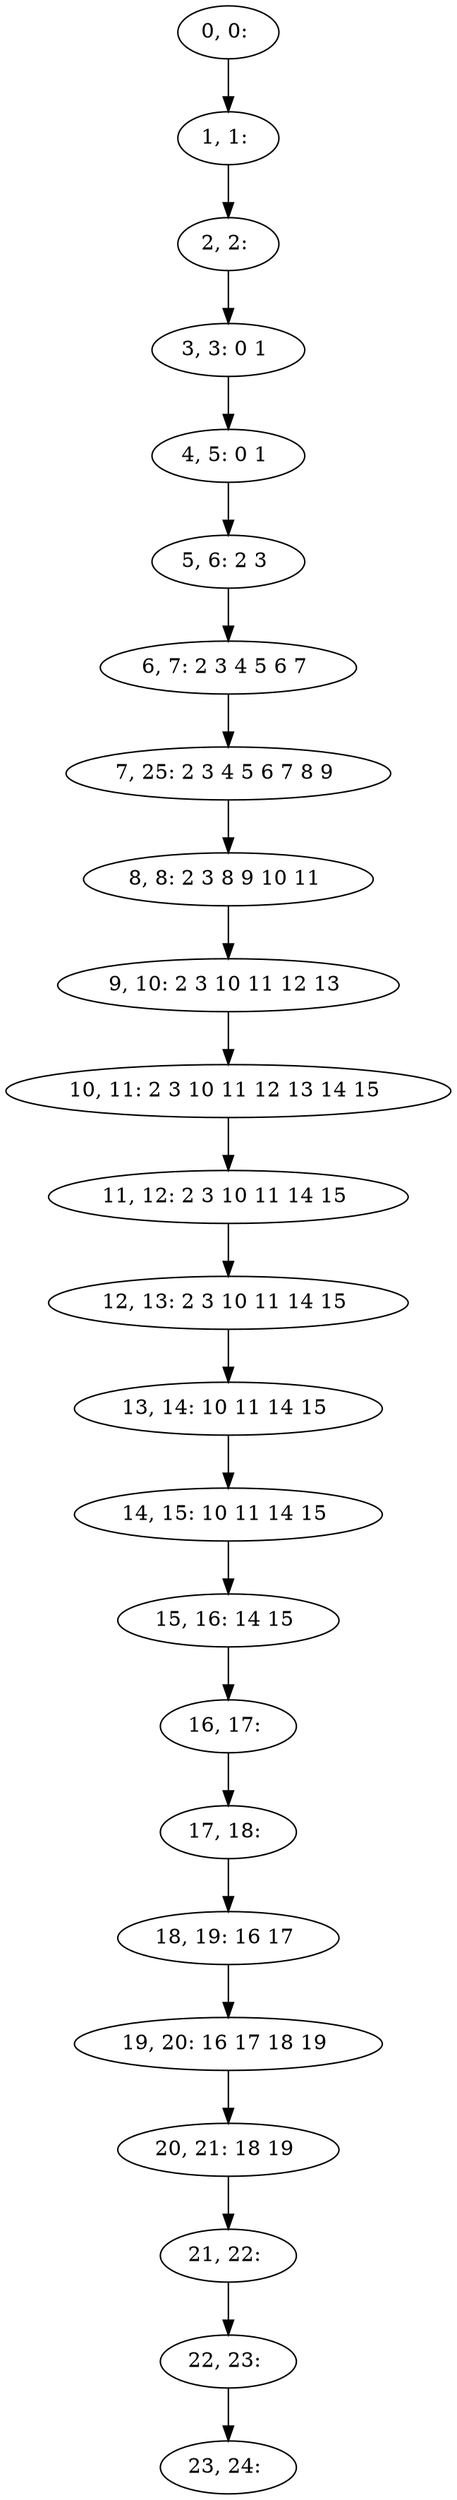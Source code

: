 digraph G {
0[label="0, 0: "];
1[label="1, 1: "];
2[label="2, 2: "];
3[label="3, 3: 0 1 "];
4[label="4, 5: 0 1 "];
5[label="5, 6: 2 3 "];
6[label="6, 7: 2 3 4 5 6 7 "];
7[label="7, 25: 2 3 4 5 6 7 8 9 "];
8[label="8, 8: 2 3 8 9 10 11 "];
9[label="9, 10: 2 3 10 11 12 13 "];
10[label="10, 11: 2 3 10 11 12 13 14 15 "];
11[label="11, 12: 2 3 10 11 14 15 "];
12[label="12, 13: 2 3 10 11 14 15 "];
13[label="13, 14: 10 11 14 15 "];
14[label="14, 15: 10 11 14 15 "];
15[label="15, 16: 14 15 "];
16[label="16, 17: "];
17[label="17, 18: "];
18[label="18, 19: 16 17 "];
19[label="19, 20: 16 17 18 19 "];
20[label="20, 21: 18 19 "];
21[label="21, 22: "];
22[label="22, 23: "];
23[label="23, 24: "];
0->1 ;
1->2 ;
2->3 ;
3->4 ;
4->5 ;
5->6 ;
6->7 ;
7->8 ;
8->9 ;
9->10 ;
10->11 ;
11->12 ;
12->13 ;
13->14 ;
14->15 ;
15->16 ;
16->17 ;
17->18 ;
18->19 ;
19->20 ;
20->21 ;
21->22 ;
22->23 ;
}
